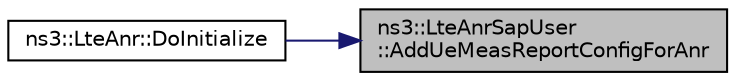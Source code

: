 digraph "ns3::LteAnrSapUser::AddUeMeasReportConfigForAnr"
{
 // LATEX_PDF_SIZE
  edge [fontname="Helvetica",fontsize="10",labelfontname="Helvetica",labelfontsize="10"];
  node [fontname="Helvetica",fontsize="10",shape=record];
  rankdir="RL";
  Node1 [label="ns3::LteAnrSapUser\l::AddUeMeasReportConfigForAnr",height=0.2,width=0.4,color="black", fillcolor="grey75", style="filled", fontcolor="black",tooltip="Request a certain reporting configuration to be fulfilled by the UEs attached to the eNodeB entity."];
  Node1 -> Node2 [dir="back",color="midnightblue",fontsize="10",style="solid",fontname="Helvetica"];
  Node2 [label="ns3::LteAnr::DoInitialize",height=0.2,width=0.4,color="black", fillcolor="white", style="filled",URL="$classns3_1_1_lte_anr.html#a734219c83a371c70dbffea2c7febc0d5",tooltip="Initialize() implementation."];
}
